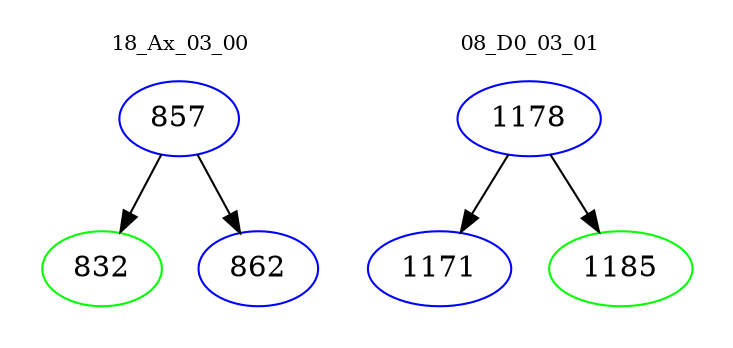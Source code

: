 digraph{
subgraph cluster_0 {
color = white
label = "18_Ax_03_00";
fontsize=10;
T0_857 [label="857", color="blue"]
T0_857 -> T0_832 [color="black"]
T0_832 [label="832", color="green"]
T0_857 -> T0_862 [color="black"]
T0_862 [label="862", color="blue"]
}
subgraph cluster_1 {
color = white
label = "08_D0_03_01";
fontsize=10;
T1_1178 [label="1178", color="blue"]
T1_1178 -> T1_1171 [color="black"]
T1_1171 [label="1171", color="blue"]
T1_1178 -> T1_1185 [color="black"]
T1_1185 [label="1185", color="green"]
}
}
